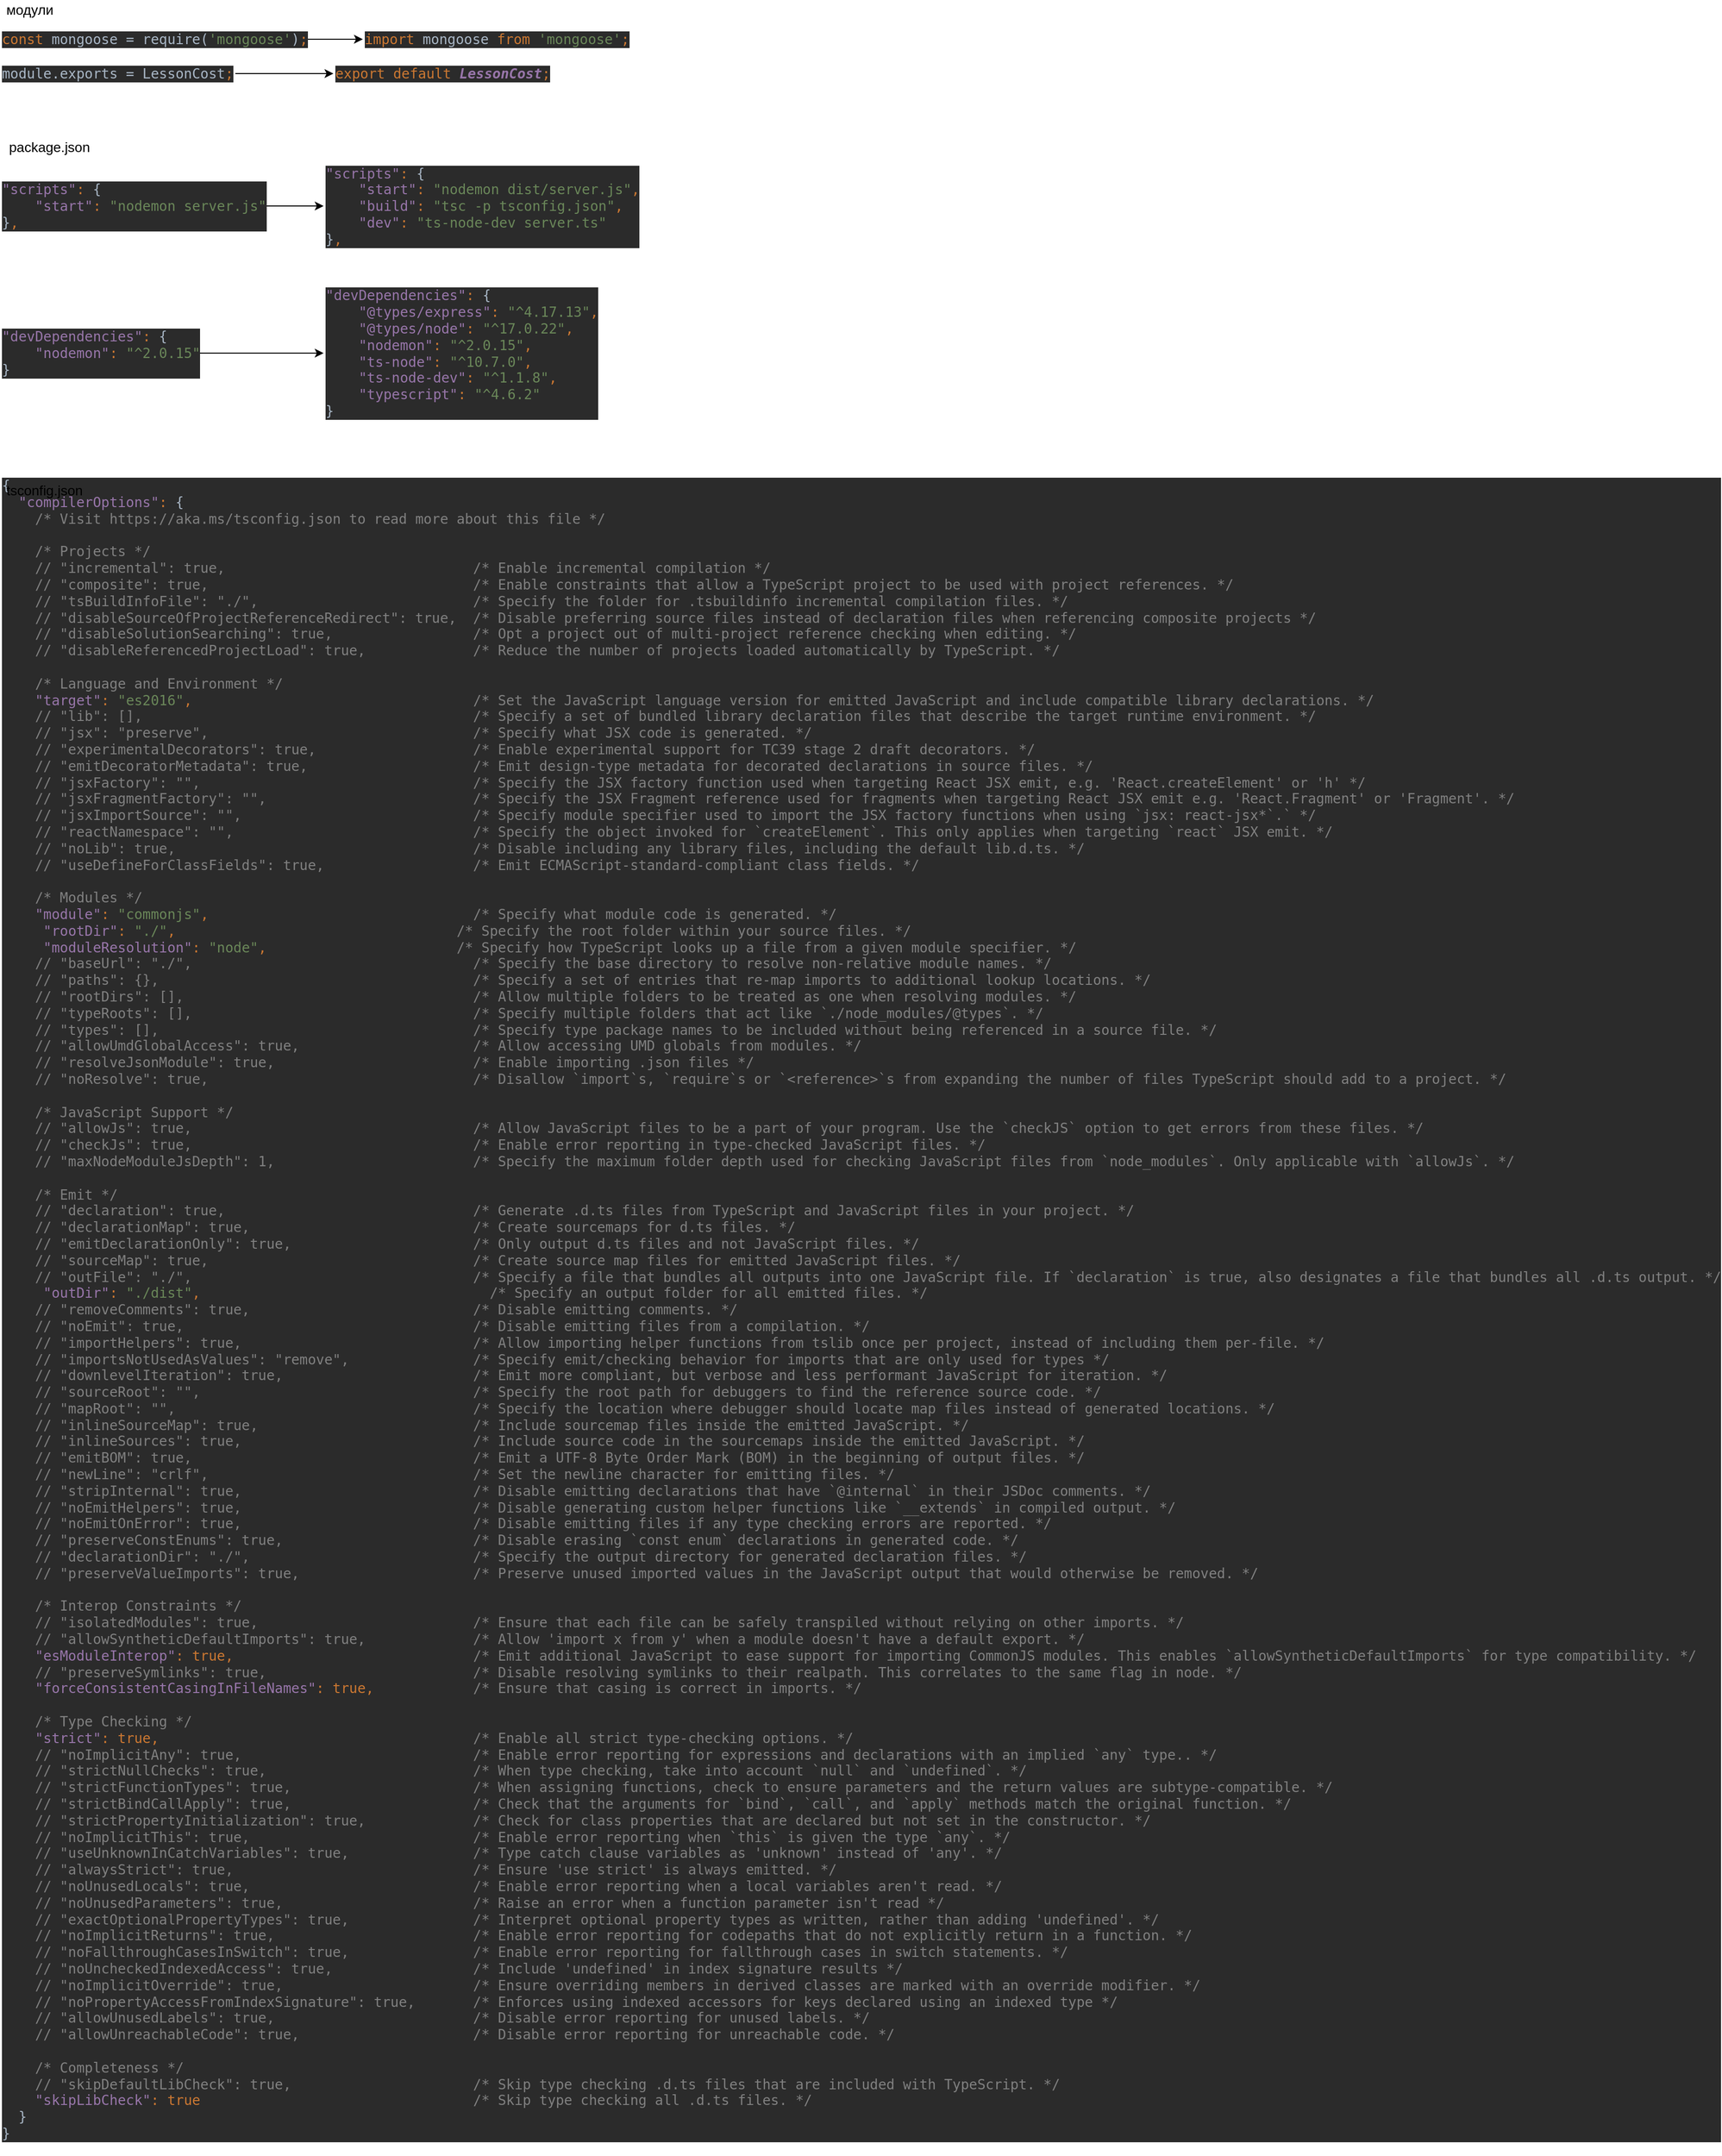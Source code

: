 <mxfile version="13.7.3" type="device"><diagram id="C0SLp1-Ot98nmbYjIeOZ" name="create"><mxGraphModel dx="1024" dy="592" grid="1" gridSize="10" guides="1" tooltips="1" connect="1" arrows="1" fold="1" page="1" pageScale="1" pageWidth="827" pageHeight="1169" math="0" shadow="0"><root><mxCell id="0"/><mxCell id="1" parent="0"/><mxCell id="0j08rq2kw6eZsQEgicIX-3" value="" style="edgeStyle=orthogonalEdgeStyle;rounded=0;orthogonalLoop=1;jettySize=auto;html=1;fontSize=14;" edge="1" parent="1" source="0j08rq2kw6eZsQEgicIX-1" target="0j08rq2kw6eZsQEgicIX-2"><mxGeometry relative="1" as="geometry"/></mxCell><mxCell id="0j08rq2kw6eZsQEgicIX-1" value="&lt;pre style=&quot;background-color: rgb(43, 43, 43); color: rgb(169, 183, 198); font-family: &amp;quot;jetbrains mono&amp;quot;, monospace; font-size: 14px;&quot;&gt;&lt;span style=&quot;color: rgb(204, 120, 50); font-size: 14px;&quot;&gt;const &lt;/span&gt;mongoose = require(&lt;span style=&quot;color: rgb(106, 135, 89); font-size: 14px;&quot;&gt;'mongoose'&lt;/span&gt;)&lt;span style=&quot;color: rgb(204, 120, 50); font-size: 14px;&quot;&gt;;&lt;/span&gt;&lt;/pre&gt;" style="text;whiteSpace=wrap;html=1;fontSize=14;verticalAlign=middle;" vertex="1" parent="1"><mxGeometry x="40" y="70" width="290" height="20" as="geometry"/></mxCell><mxCell id="0j08rq2kw6eZsQEgicIX-2" value="&lt;pre style=&quot;background-color: #2b2b2b ; color: #a9b7c6 ; font-family: &amp;quot;jetbrains mono&amp;quot; , monospace ; font-size: 9 8pt&quot;&gt;&lt;span style=&quot;color: #cc7832&quot;&gt;import &lt;/span&gt;mongoose &lt;span style=&quot;color: #cc7832&quot;&gt;from &lt;/span&gt;&lt;span style=&quot;color: #6a8759&quot;&gt;'mongoose'&lt;/span&gt;&lt;span style=&quot;color: #cc7832&quot;&gt;;&lt;/span&gt;&lt;/pre&gt;" style="text;whiteSpace=wrap;html=1;fontSize=14;verticalAlign=middle;" vertex="1" parent="1"><mxGeometry x="410" y="70" width="290" height="20" as="geometry"/></mxCell><mxCell id="0j08rq2kw6eZsQEgicIX-6" value="" style="edgeStyle=orthogonalEdgeStyle;rounded=0;orthogonalLoop=1;jettySize=auto;html=1;fontSize=14;" edge="1" parent="1" source="0j08rq2kw6eZsQEgicIX-4" target="0j08rq2kw6eZsQEgicIX-5"><mxGeometry relative="1" as="geometry"/></mxCell><mxCell id="0j08rq2kw6eZsQEgicIX-4" value="&lt;pre style=&quot;background-color: #2b2b2b ; color: #a9b7c6 ; font-family: &amp;quot;jetbrains mono&amp;quot; , monospace ; font-size: 9 8pt&quot;&gt;module.exports = LessonCost&lt;span style=&quot;color: #cc7832&quot;&gt;;&lt;/span&gt;&lt;/pre&gt;" style="text;whiteSpace=wrap;html=1;fontSize=14;verticalAlign=middle;" vertex="1" parent="1"><mxGeometry x="40" y="100" width="240" height="30" as="geometry"/></mxCell><mxCell id="0j08rq2kw6eZsQEgicIX-5" value="&lt;pre style=&quot;background-color: #2b2b2b ; color: #a9b7c6 ; font-family: &amp;quot;jetbrains mono&amp;quot; , monospace ; font-size: 9 8pt&quot;&gt;&lt;span style=&quot;color: #cc7832&quot;&gt;export default &lt;/span&gt;&lt;span style=&quot;color: #9876aa ; font-weight: bold ; font-style: italic&quot;&gt;LessonCost&lt;/span&gt;&lt;span style=&quot;color: #cc7832&quot;&gt;;&lt;/span&gt;&lt;/pre&gt;" style="text;whiteSpace=wrap;html=1;fontSize=14;verticalAlign=middle;" vertex="1" parent="1"><mxGeometry x="380" y="100" width="260" height="30" as="geometry"/></mxCell><mxCell id="0j08rq2kw6eZsQEgicIX-7" value="модули" style="text;html=1;align=center;verticalAlign=middle;resizable=0;points=[];autosize=1;fontSize=14;" vertex="1" parent="1"><mxGeometry x="40" y="40" width="60" height="20" as="geometry"/></mxCell><mxCell id="0j08rq2kw6eZsQEgicIX-10" style="edgeStyle=orthogonalEdgeStyle;rounded=0;orthogonalLoop=1;jettySize=auto;html=1;exitX=1;exitY=0.5;exitDx=0;exitDy=0;entryX=0;entryY=0.5;entryDx=0;entryDy=0;fontSize=14;" edge="1" parent="1" source="0j08rq2kw6eZsQEgicIX-8" target="0j08rq2kw6eZsQEgicIX-9"><mxGeometry relative="1" as="geometry"/></mxCell><mxCell id="0j08rq2kw6eZsQEgicIX-8" value="&lt;pre style=&quot;background-color: #2b2b2b ; color: #a9b7c6 ; font-family: &amp;quot;jetbrains mono&amp;quot; , monospace ; font-size: 9 8pt&quot;&gt;&lt;span style=&quot;color: #9876aa&quot;&gt;&quot;scripts&quot;&lt;/span&gt;&lt;span style=&quot;color: #cc7832&quot;&gt;: &lt;/span&gt;{&lt;br&gt;    &lt;span style=&quot;color: #9876aa&quot;&gt;&quot;start&quot;&lt;/span&gt;&lt;span style=&quot;color: #cc7832&quot;&gt;: &lt;/span&gt;&lt;span style=&quot;color: #6a8759&quot;&gt;&quot;nodemon server.js&quot;&lt;br&gt;&lt;/span&gt;}&lt;span style=&quot;color: #cc7832&quot;&gt;,&lt;/span&gt;&lt;/pre&gt;" style="text;whiteSpace=wrap;html=1;fontSize=14;verticalAlign=middle;" vertex="1" parent="1"><mxGeometry x="40" y="220" width="270" height="60" as="geometry"/></mxCell><mxCell id="0j08rq2kw6eZsQEgicIX-9" value="&lt;pre style=&quot;background-color: #2b2b2b ; color: #a9b7c6 ; font-family: &amp;quot;jetbrains mono&amp;quot; , monospace ; font-size: 9 8pt&quot;&gt;&lt;span style=&quot;color: #9876aa&quot;&gt;&quot;scripts&quot;&lt;/span&gt;&lt;span style=&quot;color: #cc7832&quot;&gt;: &lt;/span&gt;{&lt;br&gt;    &lt;span style=&quot;color: #9876aa&quot;&gt;&quot;start&quot;&lt;/span&gt;&lt;span style=&quot;color: #cc7832&quot;&gt;: &lt;/span&gt;&lt;span style=&quot;color: #6a8759&quot;&gt;&quot;nodemon dist/server.js&quot;&lt;/span&gt;&lt;span style=&quot;color: #cc7832&quot;&gt;,&lt;br&gt;&lt;/span&gt;&lt;span style=&quot;color: #cc7832&quot;&gt;    &lt;/span&gt;&lt;span style=&quot;color: #9876aa&quot;&gt;&quot;build&quot;&lt;/span&gt;&lt;span style=&quot;color: #cc7832&quot;&gt;: &lt;/span&gt;&lt;span style=&quot;color: #6a8759&quot;&gt;&quot;tsc -p tsconfig.json&quot;&lt;/span&gt;&lt;span style=&quot;color: #cc7832&quot;&gt;,&lt;br&gt;&lt;/span&gt;&lt;span style=&quot;color: #cc7832&quot;&gt;    &lt;/span&gt;&lt;span style=&quot;color: #9876aa&quot;&gt;&quot;dev&quot;&lt;/span&gt;&lt;span style=&quot;color: #cc7832&quot;&gt;: &lt;/span&gt;&lt;span style=&quot;color: #6a8759&quot;&gt;&quot;ts-node-dev server.ts&quot;&lt;br&gt;&lt;/span&gt;}&lt;span style=&quot;color: #cc7832&quot;&gt;,&lt;/span&gt;&lt;/pre&gt;" style="text;whiteSpace=wrap;html=1;fontSize=14;verticalAlign=middle;" vertex="1" parent="1"><mxGeometry x="370" y="205" width="340" height="90" as="geometry"/></mxCell><mxCell id="0j08rq2kw6eZsQEgicIX-11" value="package.json" style="text;html=1;align=center;verticalAlign=middle;resizable=0;points=[];autosize=1;fontSize=14;" vertex="1" parent="1"><mxGeometry x="40" y="180" width="100" height="20" as="geometry"/></mxCell><mxCell id="0j08rq2kw6eZsQEgicIX-14" value="" style="edgeStyle=orthogonalEdgeStyle;rounded=0;orthogonalLoop=1;jettySize=auto;html=1;fontSize=14;" edge="1" parent="1" source="0j08rq2kw6eZsQEgicIX-12" target="0j08rq2kw6eZsQEgicIX-13"><mxGeometry relative="1" as="geometry"/></mxCell><mxCell id="0j08rq2kw6eZsQEgicIX-12" value="&lt;pre style=&quot;background-color: #2b2b2b ; color: #a9b7c6 ; font-family: &amp;quot;jetbrains mono&amp;quot; , monospace ; font-size: 9 8pt&quot;&gt;&lt;span style=&quot;color: #9876aa&quot;&gt;&quot;devDependencies&quot;&lt;/span&gt;&lt;span style=&quot;color: #cc7832&quot;&gt;: &lt;/span&gt;{&lt;br&gt;    &lt;span style=&quot;color: #9876aa&quot;&gt;&quot;nodemon&quot;&lt;/span&gt;&lt;span style=&quot;color: #cc7832&quot;&gt;: &lt;/span&gt;&lt;span style=&quot;color: #6a8759&quot;&gt;&quot;^2.0.15&quot;&lt;br&gt;&lt;/span&gt;}&lt;/pre&gt;" style="text;whiteSpace=wrap;html=1;fontSize=14;verticalAlign=middle;" vertex="1" parent="1"><mxGeometry x="40" y="370" width="200" height="60" as="geometry"/></mxCell><mxCell id="0j08rq2kw6eZsQEgicIX-13" value="&lt;pre style=&quot;background-color: #2b2b2b ; color: #a9b7c6 ; font-family: &amp;#34;jetbrains mono&amp;#34; , monospace ; font-size: 9 8pt&quot;&gt;&lt;pre style=&quot;font-family: &amp;#34;jetbrains mono&amp;#34; , monospace&quot;&gt;&lt;span style=&quot;color: #9876aa&quot;&gt;&quot;devDependencies&quot;&lt;/span&gt;&lt;span style=&quot;color: #cc7832&quot;&gt;: &lt;/span&gt;{&lt;br&gt;    &lt;span style=&quot;color: #9876aa&quot;&gt;&quot;@types/express&quot;&lt;/span&gt;&lt;span style=&quot;color: #cc7832&quot;&gt;: &lt;/span&gt;&lt;span style=&quot;color: #6a8759&quot;&gt;&quot;^4.17.13&quot;&lt;/span&gt;&lt;span style=&quot;color: #cc7832&quot;&gt;,&lt;br&gt;&lt;/span&gt;&lt;span style=&quot;color: #cc7832&quot;&gt;    &lt;/span&gt;&lt;span style=&quot;color: #9876aa&quot;&gt;&quot;@types/node&quot;&lt;/span&gt;&lt;span style=&quot;color: #cc7832&quot;&gt;: &lt;/span&gt;&lt;span style=&quot;color: #6a8759&quot;&gt;&quot;^17.0.22&quot;&lt;/span&gt;&lt;span style=&quot;color: #cc7832&quot;&gt;,&lt;br&gt;&lt;/span&gt;&lt;span style=&quot;color: #cc7832&quot;&gt;    &lt;/span&gt;&lt;span style=&quot;color: #9876aa&quot;&gt;&quot;nodemon&quot;&lt;/span&gt;&lt;span style=&quot;color: #cc7832&quot;&gt;: &lt;/span&gt;&lt;span style=&quot;color: #6a8759&quot;&gt;&quot;^2.0.15&quot;&lt;/span&gt;&lt;span style=&quot;color: #cc7832&quot;&gt;,&lt;br&gt;&lt;/span&gt;&lt;span style=&quot;color: #cc7832&quot;&gt;    &lt;/span&gt;&lt;span style=&quot;color: #9876aa&quot;&gt;&quot;ts-node&quot;&lt;/span&gt;&lt;span style=&quot;color: #cc7832&quot;&gt;: &lt;/span&gt;&lt;span style=&quot;color: #6a8759&quot;&gt;&quot;^10.7.0&quot;&lt;/span&gt;&lt;span style=&quot;color: #cc7832&quot;&gt;,&lt;br&gt;&lt;/span&gt;&lt;span style=&quot;color: #cc7832&quot;&gt;    &lt;/span&gt;&lt;span style=&quot;color: #9876aa&quot;&gt;&quot;ts-node-dev&quot;&lt;/span&gt;&lt;span style=&quot;color: #cc7832&quot;&gt;: &lt;/span&gt;&lt;span style=&quot;color: #6a8759&quot;&gt;&quot;^1.1.8&quot;&lt;/span&gt;&lt;span style=&quot;color: #cc7832&quot;&gt;,&lt;br&gt;&lt;/span&gt;&lt;span style=&quot;color: #cc7832&quot;&gt;    &lt;/span&gt;&lt;span style=&quot;color: #9876aa&quot;&gt;&quot;typescript&quot;&lt;/span&gt;&lt;span style=&quot;color: #cc7832&quot;&gt;: &lt;/span&gt;&lt;span style=&quot;color: #6a8759&quot;&gt;&quot;^4.6.2&quot;&lt;br&gt;&lt;/span&gt;}&lt;/pre&gt;&lt;/pre&gt;" style="text;whiteSpace=wrap;html=1;fontSize=14;verticalAlign=middle;" vertex="1" parent="1"><mxGeometry x="370" y="370" width="200" height="60" as="geometry"/></mxCell><mxCell id="0j08rq2kw6eZsQEgicIX-15" value="&lt;pre style=&quot;background-color: #2b2b2b ; color: #a9b7c6 ; font-family: &amp;quot;jetbrains mono&amp;quot; , monospace ; font-size: 9 8pt&quot;&gt;{&lt;br&gt;  &lt;span style=&quot;color: #9876aa&quot;&gt;&quot;compilerOptions&quot;&lt;/span&gt;&lt;span style=&quot;color: #cc7832&quot;&gt;: &lt;/span&gt;{&lt;br&gt;    &lt;span style=&quot;color: #808080&quot;&gt;/* Visit https://aka.ms/tsconfig.json to read more about this file */&lt;br&gt;&lt;/span&gt;&lt;span style=&quot;color: #808080&quot;&gt;&lt;br&gt;&lt;/span&gt;&lt;span style=&quot;color: #808080&quot;&gt;    /* Projects */&lt;br&gt;&lt;/span&gt;&lt;span style=&quot;color: #808080&quot;&gt;    // &quot;incremental&quot;: true,                              /* Enable incremental compilation */&lt;br&gt;&lt;/span&gt;&lt;span style=&quot;color: #808080&quot;&gt;    // &quot;composite&quot;: true,                                /* Enable constraints that allow a TypeScript project to be used with project references. */&lt;br&gt;&lt;/span&gt;&lt;span style=&quot;color: #808080&quot;&gt;    // &quot;tsBuildInfoFile&quot;: &quot;./&quot;,                          /* Specify the folder for .tsbuildinfo incremental compilation files. */&lt;br&gt;&lt;/span&gt;&lt;span style=&quot;color: #808080&quot;&gt;    // &quot;disableSourceOfProjectReferenceRedirect&quot;: true,  /* Disable preferring source files instead of declaration files when referencing composite projects */&lt;br&gt;&lt;/span&gt;&lt;span style=&quot;color: #808080&quot;&gt;    // &quot;disableSolutionSearching&quot;: true,                 /* Opt a project out of multi-project reference checking when editing. */&lt;br&gt;&lt;/span&gt;&lt;span style=&quot;color: #808080&quot;&gt;    // &quot;disableReferencedProjectLoad&quot;: true,             /* Reduce the number of projects loaded automatically by TypeScript. */&lt;br&gt;&lt;/span&gt;&lt;span style=&quot;color: #808080&quot;&gt;&lt;br&gt;&lt;/span&gt;&lt;span style=&quot;color: #808080&quot;&gt;    /* Language and Environment */&lt;br&gt;&lt;/span&gt;&lt;span style=&quot;color: #808080&quot;&gt;    &lt;/span&gt;&lt;span style=&quot;color: #9876aa&quot;&gt;&quot;target&quot;&lt;/span&gt;&lt;span style=&quot;color: #cc7832&quot;&gt;: &lt;/span&gt;&lt;span style=&quot;color: #6a8759&quot;&gt;&quot;es2016&quot;&lt;/span&gt;&lt;span style=&quot;color: #cc7832&quot;&gt;,                                  &lt;/span&gt;&lt;span style=&quot;color: #808080&quot;&gt;/* Set the JavaScript language version for emitted JavaScript and include compatible library declarations. */&lt;br&gt;&lt;/span&gt;&lt;span style=&quot;color: #808080&quot;&gt;    // &quot;lib&quot;: [],                                        /* Specify a set of bundled library declaration files that describe the target runtime environment. */&lt;br&gt;&lt;/span&gt;&lt;span style=&quot;color: #808080&quot;&gt;    // &quot;jsx&quot;: &quot;preserve&quot;,                                /* Specify what JSX code is generated. */&lt;br&gt;&lt;/span&gt;&lt;span style=&quot;color: #808080&quot;&gt;    // &quot;experimentalDecorators&quot;: true,                   /* Enable experimental support for TC39 stage 2 draft decorators. */&lt;br&gt;&lt;/span&gt;&lt;span style=&quot;color: #808080&quot;&gt;    // &quot;emitDecoratorMetadata&quot;: true,                    /* Emit design-type metadata for decorated declarations in source files. */&lt;br&gt;&lt;/span&gt;&lt;span style=&quot;color: #808080&quot;&gt;    // &quot;jsxFactory&quot;: &quot;&quot;,                                 /* Specify the JSX factory function used when targeting React JSX emit, e.g. 'React.createElement' or 'h' */&lt;br&gt;&lt;/span&gt;&lt;span style=&quot;color: #808080&quot;&gt;    // &quot;jsxFragmentFactory&quot;: &quot;&quot;,                         /* Specify the JSX Fragment reference used for fragments when targeting React JSX emit e.g. 'React.Fragment' or 'Fragment'. */&lt;br&gt;&lt;/span&gt;&lt;span style=&quot;color: #808080&quot;&gt;    // &quot;jsxImportSource&quot;: &quot;&quot;,                            /* Specify module specifier used to import the JSX factory functions when using `jsx: react-jsx*`.` */&lt;br&gt;&lt;/span&gt;&lt;span style=&quot;color: #808080&quot;&gt;    // &quot;reactNamespace&quot;: &quot;&quot;,                             /* Specify the object invoked for `createElement`. This only applies when targeting `react` JSX emit. */&lt;br&gt;&lt;/span&gt;&lt;span style=&quot;color: #808080&quot;&gt;    // &quot;noLib&quot;: true,                                    /* Disable including any library files, including the default lib.d.ts. */&lt;br&gt;&lt;/span&gt;&lt;span style=&quot;color: #808080&quot;&gt;    // &quot;useDefineForClassFields&quot;: true,                  /* Emit ECMAScript-standard-compliant class fields. */&lt;br&gt;&lt;/span&gt;&lt;span style=&quot;color: #808080&quot;&gt;&lt;br&gt;&lt;/span&gt;&lt;span style=&quot;color: #808080&quot;&gt;    /* Modules */&lt;br&gt;&lt;/span&gt;&lt;span style=&quot;color: #808080&quot;&gt;    &lt;/span&gt;&lt;span style=&quot;color: #9876aa&quot;&gt;&quot;module&quot;&lt;/span&gt;&lt;span style=&quot;color: #cc7832&quot;&gt;: &lt;/span&gt;&lt;span style=&quot;color: #6a8759&quot;&gt;&quot;commonjs&quot;&lt;/span&gt;&lt;span style=&quot;color: #cc7832&quot;&gt;,                                &lt;/span&gt;&lt;span style=&quot;color: #808080&quot;&gt;/* Specify what module code is generated. */&lt;br&gt;&lt;/span&gt;&lt;span style=&quot;color: #808080&quot;&gt;     &lt;/span&gt;&lt;span style=&quot;color: #9876aa&quot;&gt;&quot;rootDir&quot;&lt;/span&gt;&lt;span style=&quot;color: #cc7832&quot;&gt;: &lt;/span&gt;&lt;span style=&quot;color: #6a8759&quot;&gt;&quot;./&quot;&lt;/span&gt;&lt;span style=&quot;color: #cc7832&quot;&gt;,                                  &lt;/span&gt;&lt;span style=&quot;color: #808080&quot;&gt;/* Specify the root folder within your source files. */&lt;br&gt;&lt;/span&gt;&lt;span style=&quot;color: #808080&quot;&gt;     &lt;/span&gt;&lt;span style=&quot;color: #9876aa&quot;&gt;&quot;moduleResolution&quot;&lt;/span&gt;&lt;span style=&quot;color: #cc7832&quot;&gt;: &lt;/span&gt;&lt;span style=&quot;color: #6a8759&quot;&gt;&quot;node&quot;&lt;/span&gt;&lt;span style=&quot;color: #cc7832&quot;&gt;,                       &lt;/span&gt;&lt;span style=&quot;color: #808080&quot;&gt;/* Specify how TypeScript looks up a file from a given module specifier. */&lt;br&gt;&lt;/span&gt;&lt;span style=&quot;color: #808080&quot;&gt;    // &quot;baseUrl&quot;: &quot;./&quot;,                                  /* Specify the base directory to resolve non-relative module names. */&lt;br&gt;&lt;/span&gt;&lt;span style=&quot;color: #808080&quot;&gt;    // &quot;paths&quot;: {},                                      /* Specify a set of entries that re-map imports to additional lookup locations. */&lt;br&gt;&lt;/span&gt;&lt;span style=&quot;color: #808080&quot;&gt;    // &quot;rootDirs&quot;: [],                                   /* Allow multiple folders to be treated as one when resolving modules. */&lt;br&gt;&lt;/span&gt;&lt;span style=&quot;color: #808080&quot;&gt;    // &quot;typeRoots&quot;: [],                                  /* Specify multiple folders that act like `./node_modules/@types`. */&lt;br&gt;&lt;/span&gt;&lt;span style=&quot;color: #808080&quot;&gt;    // &quot;types&quot;: [],                                      /* Specify type package names to be included without being referenced in a source file. */&lt;br&gt;&lt;/span&gt;&lt;span style=&quot;color: #808080&quot;&gt;    // &quot;allowUmdGlobalAccess&quot;: true,                     /* Allow accessing UMD globals from modules. */&lt;br&gt;&lt;/span&gt;&lt;span style=&quot;color: #808080&quot;&gt;    // &quot;resolveJsonModule&quot;: true,                        /* Enable importing .json files */&lt;br&gt;&lt;/span&gt;&lt;span style=&quot;color: #808080&quot;&gt;    // &quot;noResolve&quot;: true,                                /* Disallow `import`s, `require`s or `&amp;lt;reference&amp;gt;`s from expanding the number of files TypeScript should add to a project. */&lt;br&gt;&lt;/span&gt;&lt;span style=&quot;color: #808080&quot;&gt;&lt;br&gt;&lt;/span&gt;&lt;span style=&quot;color: #808080&quot;&gt;    /* JavaScript Support */&lt;br&gt;&lt;/span&gt;&lt;span style=&quot;color: #808080&quot;&gt;    // &quot;allowJs&quot;: true,                                  /* Allow JavaScript files to be a part of your program. Use the `checkJS` option to get errors from these files. */&lt;br&gt;&lt;/span&gt;&lt;span style=&quot;color: #808080&quot;&gt;    // &quot;checkJs&quot;: true,                                  /* Enable error reporting in type-checked JavaScript files. */&lt;br&gt;&lt;/span&gt;&lt;span style=&quot;color: #808080&quot;&gt;    // &quot;maxNodeModuleJsDepth&quot;: 1,                        /* Specify the maximum folder depth used for checking JavaScript files from `node_modules`. Only applicable with `allowJs`. */&lt;br&gt;&lt;/span&gt;&lt;span style=&quot;color: #808080&quot;&gt;&lt;br&gt;&lt;/span&gt;&lt;span style=&quot;color: #808080&quot;&gt;    /* Emit */&lt;br&gt;&lt;/span&gt;&lt;span style=&quot;color: #808080&quot;&gt;    // &quot;declaration&quot;: true,                              /* Generate .d.ts files from TypeScript and JavaScript files in your project. */&lt;br&gt;&lt;/span&gt;&lt;span style=&quot;color: #808080&quot;&gt;    // &quot;declarationMap&quot;: true,                           /* Create sourcemaps for d.ts files. */&lt;br&gt;&lt;/span&gt;&lt;span style=&quot;color: #808080&quot;&gt;    // &quot;emitDeclarationOnly&quot;: true,                      /* Only output d.ts files and not JavaScript files. */&lt;br&gt;&lt;/span&gt;&lt;span style=&quot;color: #808080&quot;&gt;    // &quot;sourceMap&quot;: true,                                /* Create source map files for emitted JavaScript files. */&lt;br&gt;&lt;/span&gt;&lt;span style=&quot;color: #808080&quot;&gt;    // &quot;outFile&quot;: &quot;./&quot;,                                  /* Specify a file that bundles all outputs into one JavaScript file. If `declaration` is true, also designates a file that bundles all .d.ts output. */&lt;br&gt;&lt;/span&gt;&lt;span style=&quot;color: #808080&quot;&gt;     &lt;/span&gt;&lt;span style=&quot;color: #9876aa&quot;&gt;&quot;outDir&quot;&lt;/span&gt;&lt;span style=&quot;color: #cc7832&quot;&gt;: &lt;/span&gt;&lt;span style=&quot;color: #6a8759&quot;&gt;&quot;./dist&quot;&lt;/span&gt;&lt;span style=&quot;color: #cc7832&quot;&gt;,                                   &lt;/span&gt;&lt;span style=&quot;color: #808080&quot;&gt;/* Specify an output folder for all emitted files. */&lt;br&gt;&lt;/span&gt;&lt;span style=&quot;color: #808080&quot;&gt;    // &quot;removeComments&quot;: true,                           /* Disable emitting comments. */&lt;br&gt;&lt;/span&gt;&lt;span style=&quot;color: #808080&quot;&gt;    // &quot;noEmit&quot;: true,                                   /* Disable emitting files from a compilation. */&lt;br&gt;&lt;/span&gt;&lt;span style=&quot;color: #808080&quot;&gt;    // &quot;importHelpers&quot;: true,                            /* Allow importing helper functions from tslib once per project, instead of including them per-file. */&lt;br&gt;&lt;/span&gt;&lt;span style=&quot;color: #808080&quot;&gt;    // &quot;importsNotUsedAsValues&quot;: &quot;remove&quot;,               /* Specify emit/checking behavior for imports that are only used for types */&lt;br&gt;&lt;/span&gt;&lt;span style=&quot;color: #808080&quot;&gt;    // &quot;downlevelIteration&quot;: true,                       /* Emit more compliant, but verbose and less performant JavaScript for iteration. */&lt;br&gt;&lt;/span&gt;&lt;span style=&quot;color: #808080&quot;&gt;    // &quot;sourceRoot&quot;: &quot;&quot;,                                 /* Specify the root path for debuggers to find the reference source code. */&lt;br&gt;&lt;/span&gt;&lt;span style=&quot;color: #808080&quot;&gt;    // &quot;mapRoot&quot;: &quot;&quot;,                                    /* Specify the location where debugger should locate map files instead of generated locations. */&lt;br&gt;&lt;/span&gt;&lt;span style=&quot;color: #808080&quot;&gt;    // &quot;inlineSourceMap&quot;: true,                          /* Include sourcemap files inside the emitted JavaScript. */&lt;br&gt;&lt;/span&gt;&lt;span style=&quot;color: #808080&quot;&gt;    // &quot;inlineSources&quot;: true,                            /* Include source code in the sourcemaps inside the emitted JavaScript. */&lt;br&gt;&lt;/span&gt;&lt;span style=&quot;color: #808080&quot;&gt;    // &quot;emitBOM&quot;: true,                                  /* Emit a UTF-8 Byte Order Mark (BOM) in the beginning of output files. */&lt;br&gt;&lt;/span&gt;&lt;span style=&quot;color: #808080&quot;&gt;    // &quot;newLine&quot;: &quot;crlf&quot;,                                /* Set the newline character for emitting files. */&lt;br&gt;&lt;/span&gt;&lt;span style=&quot;color: #808080&quot;&gt;    // &quot;stripInternal&quot;: true,                            /* Disable emitting declarations that have `@internal` in their JSDoc comments. */&lt;br&gt;&lt;/span&gt;&lt;span style=&quot;color: #808080&quot;&gt;    // &quot;noEmitHelpers&quot;: true,                            /* Disable generating custom helper functions like `__extends` in compiled output. */&lt;br&gt;&lt;/span&gt;&lt;span style=&quot;color: #808080&quot;&gt;    // &quot;noEmitOnError&quot;: true,                            /* Disable emitting files if any type checking errors are reported. */&lt;br&gt;&lt;/span&gt;&lt;span style=&quot;color: #808080&quot;&gt;    // &quot;preserveConstEnums&quot;: true,                       /* Disable erasing `const enum` declarations in generated code. */&lt;br&gt;&lt;/span&gt;&lt;span style=&quot;color: #808080&quot;&gt;    // &quot;declarationDir&quot;: &quot;./&quot;,                           /* Specify the output directory for generated declaration files. */&lt;br&gt;&lt;/span&gt;&lt;span style=&quot;color: #808080&quot;&gt;    // &quot;preserveValueImports&quot;: true,                     /* Preserve unused imported values in the JavaScript output that would otherwise be removed. */&lt;br&gt;&lt;/span&gt;&lt;span style=&quot;color: #808080&quot;&gt;&lt;br&gt;&lt;/span&gt;&lt;span style=&quot;color: #808080&quot;&gt;    /* Interop Constraints */&lt;br&gt;&lt;/span&gt;&lt;span style=&quot;color: #808080&quot;&gt;    // &quot;isolatedModules&quot;: true,                          /* Ensure that each file can be safely transpiled without relying on other imports. */&lt;br&gt;&lt;/span&gt;&lt;span style=&quot;color: #808080&quot;&gt;    // &quot;allowSyntheticDefaultImports&quot;: true,             /* Allow 'import x from y' when a module doesn't have a default export. */&lt;br&gt;&lt;/span&gt;&lt;span style=&quot;color: #808080&quot;&gt;    &lt;/span&gt;&lt;span style=&quot;color: #9876aa&quot;&gt;&quot;esModuleInterop&quot;&lt;/span&gt;&lt;span style=&quot;color: #cc7832&quot;&gt;: true,                             &lt;/span&gt;&lt;span style=&quot;color: #808080&quot;&gt;/* Emit additional JavaScript to ease support for importing CommonJS modules. This enables `allowSyntheticDefaultImports` for type compatibility. */&lt;br&gt;&lt;/span&gt;&lt;span style=&quot;color: #808080&quot;&gt;    // &quot;preserveSymlinks&quot;: true,                         /* Disable resolving symlinks to their realpath. This correlates to the same flag in node. */&lt;br&gt;&lt;/span&gt;&lt;span style=&quot;color: #808080&quot;&gt;    &lt;/span&gt;&lt;span style=&quot;color: #9876aa&quot;&gt;&quot;forceConsistentCasingInFileNames&quot;&lt;/span&gt;&lt;span style=&quot;color: #cc7832&quot;&gt;: true,            &lt;/span&gt;&lt;span style=&quot;color: #808080&quot;&gt;/* Ensure that casing is correct in imports. */&lt;br&gt;&lt;/span&gt;&lt;span style=&quot;color: #808080&quot;&gt;&lt;br&gt;&lt;/span&gt;&lt;span style=&quot;color: #808080&quot;&gt;    /* Type Checking */&lt;br&gt;&lt;/span&gt;&lt;span style=&quot;color: #808080&quot;&gt;    &lt;/span&gt;&lt;span style=&quot;color: #9876aa&quot;&gt;&quot;strict&quot;&lt;/span&gt;&lt;span style=&quot;color: #cc7832&quot;&gt;: true,                                      &lt;/span&gt;&lt;span style=&quot;color: #808080&quot;&gt;/* Enable all strict type-checking options. */&lt;br&gt;&lt;/span&gt;&lt;span style=&quot;color: #808080&quot;&gt;    // &quot;noImplicitAny&quot;: true,                            /* Enable error reporting for expressions and declarations with an implied `any` type.. */&lt;br&gt;&lt;/span&gt;&lt;span style=&quot;color: #808080&quot;&gt;    // &quot;strictNullChecks&quot;: true,                         /* When type checking, take into account `null` and `undefined`. */&lt;br&gt;&lt;/span&gt;&lt;span style=&quot;color: #808080&quot;&gt;    // &quot;strictFunctionTypes&quot;: true,                      /* When assigning functions, check to ensure parameters and the return values are subtype-compatible. */&lt;br&gt;&lt;/span&gt;&lt;span style=&quot;color: #808080&quot;&gt;    // &quot;strictBindCallApply&quot;: true,                      /* Check that the arguments for `bind`, `call`, and `apply` methods match the original function. */&lt;br&gt;&lt;/span&gt;&lt;span style=&quot;color: #808080&quot;&gt;    // &quot;strictPropertyInitialization&quot;: true,             /* Check for class properties that are declared but not set in the constructor. */&lt;br&gt;&lt;/span&gt;&lt;span style=&quot;color: #808080&quot;&gt;    // &quot;noImplicitThis&quot;: true,                           /* Enable error reporting when `this` is given the type `any`. */&lt;br&gt;&lt;/span&gt;&lt;span style=&quot;color: #808080&quot;&gt;    // &quot;useUnknownInCatchVariables&quot;: true,               /* Type catch clause variables as 'unknown' instead of 'any'. */&lt;br&gt;&lt;/span&gt;&lt;span style=&quot;color: #808080&quot;&gt;    // &quot;alwaysStrict&quot;: true,                             /* Ensure 'use strict' is always emitted. */&lt;br&gt;&lt;/span&gt;&lt;span style=&quot;color: #808080&quot;&gt;    // &quot;noUnusedLocals&quot;: true,                           /* Enable error reporting when a local variables aren't read. */&lt;br&gt;&lt;/span&gt;&lt;span style=&quot;color: #808080&quot;&gt;    // &quot;noUnusedParameters&quot;: true,                       /* Raise an error when a function parameter isn't read */&lt;br&gt;&lt;/span&gt;&lt;span style=&quot;color: #808080&quot;&gt;    // &quot;exactOptionalPropertyTypes&quot;: true,               /* Interpret optional property types as written, rather than adding 'undefined'. */&lt;br&gt;&lt;/span&gt;&lt;span style=&quot;color: #808080&quot;&gt;    // &quot;noImplicitReturns&quot;: true,                        /* Enable error reporting for codepaths that do not explicitly return in a function. */&lt;br&gt;&lt;/span&gt;&lt;span style=&quot;color: #808080&quot;&gt;    // &quot;noFallthroughCasesInSwitch&quot;: true,               /* Enable error reporting for fallthrough cases in switch statements. */&lt;br&gt;&lt;/span&gt;&lt;span style=&quot;color: #808080&quot;&gt;    // &quot;noUncheckedIndexedAccess&quot;: true,                 /* Include 'undefined' in index signature results */&lt;br&gt;&lt;/span&gt;&lt;span style=&quot;color: #808080&quot;&gt;    // &quot;noImplicitOverride&quot;: true,                       /* Ensure overriding members in derived classes are marked with an override modifier. */&lt;br&gt;&lt;/span&gt;&lt;span style=&quot;color: #808080&quot;&gt;    // &quot;noPropertyAccessFromIndexSignature&quot;: true,       /* Enforces using indexed accessors for keys declared using an indexed type */&lt;br&gt;&lt;/span&gt;&lt;span style=&quot;color: #808080&quot;&gt;    // &quot;allowUnusedLabels&quot;: true,                        /* Disable error reporting for unused labels. */&lt;br&gt;&lt;/span&gt;&lt;span style=&quot;color: #808080&quot;&gt;    // &quot;allowUnreachableCode&quot;: true,                     /* Disable error reporting for unreachable code. */&lt;br&gt;&lt;/span&gt;&lt;span style=&quot;color: #808080&quot;&gt;&lt;br&gt;&lt;/span&gt;&lt;span style=&quot;color: #808080&quot;&gt;    /* Completeness */&lt;br&gt;&lt;/span&gt;&lt;span style=&quot;color: #808080&quot;&gt;    // &quot;skipDefaultLibCheck&quot;: true,                      /* Skip type checking .d.ts files that are included with TypeScript. */&lt;br&gt;&lt;/span&gt;&lt;span style=&quot;color: #808080&quot;&gt;    &lt;/span&gt;&lt;span style=&quot;color: #9876aa&quot;&gt;&quot;skipLibCheck&quot;&lt;/span&gt;&lt;span style=&quot;color: #cc7832&quot;&gt;: true                                 &lt;/span&gt;&lt;span style=&quot;color: #808080&quot;&gt;/* Skip type checking all .d.ts files. */&lt;br&gt;&lt;/span&gt;&lt;span style=&quot;color: #808080&quot;&gt;  &lt;/span&gt;}&lt;br&gt;}&lt;/pre&gt;" style="text;whiteSpace=wrap;html=1;fontSize=14;verticalAlign=middle;" vertex="1" parent="1"><mxGeometry x="40" y="560" width="550" height="1630" as="geometry"/></mxCell><mxCell id="0j08rq2kw6eZsQEgicIX-16" value="tsconfig.json" style="text;html=1;align=center;verticalAlign=middle;resizable=0;points=[];autosize=1;fontSize=14;" vertex="1" parent="1"><mxGeometry x="40" y="530" width="90" height="20" as="geometry"/></mxCell></root></mxGraphModel></diagram></mxfile>
